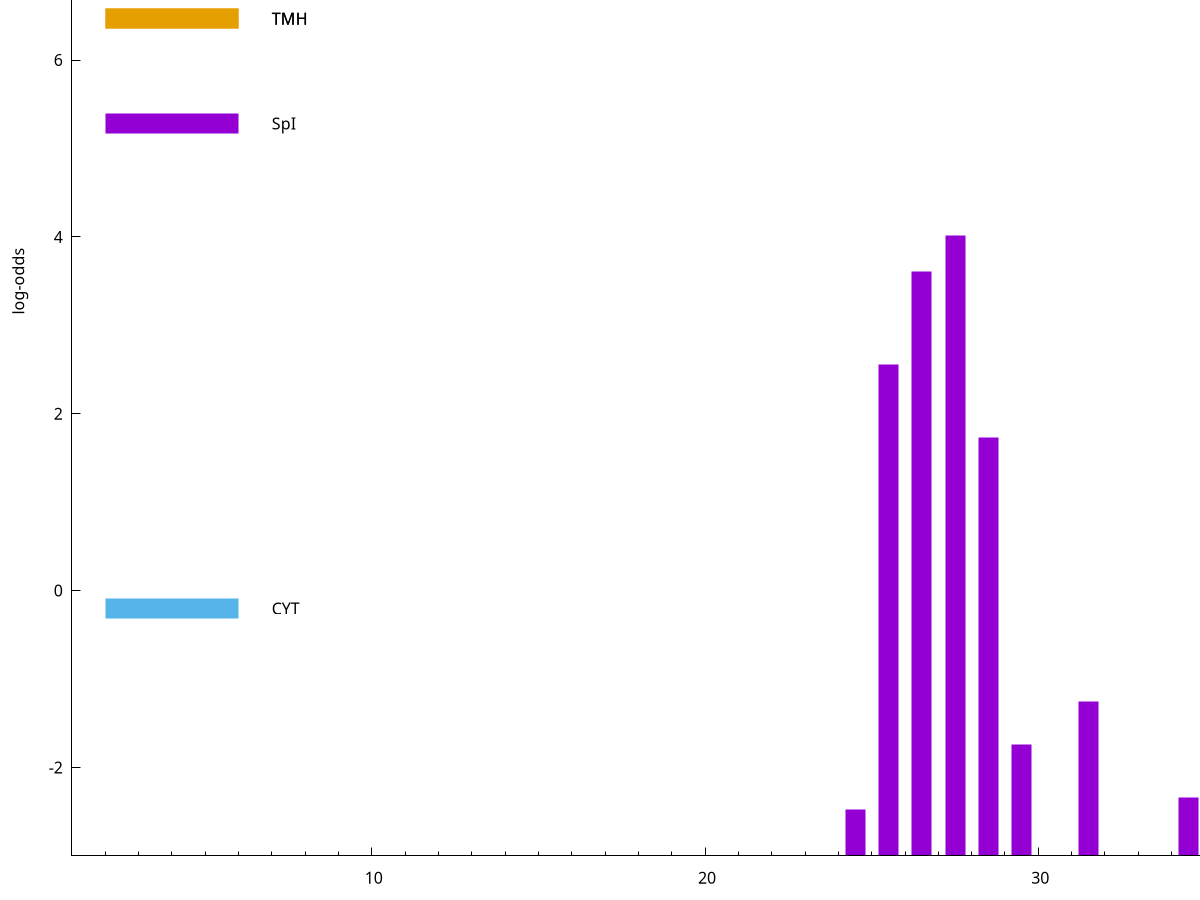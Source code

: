 set title "LipoP predictions for SRR5666568.gff"
set size 2., 1.4
set xrange [1:70] 
set mxtics 10
set yrange [-3:10]
set y2range [0:13]
set ylabel "log-odds"
set term postscript eps color solid "Helvetica" 30
set output "SRR5666568.gff620.eps"
set arrow from 2,6.46727 to 6,6.46727 nohead lt 4 lw 20
set label "TMH" at 7,6.46727
set arrow from 2,5.28327 to 6,5.28327 nohead lt 1 lw 20
set label "SpI" at 7,5.28327
set arrow from 2,-0.200913 to 6,-0.200913 nohead lt 3 lw 20
set label "CYT" at 7,-0.200913
set arrow from 2,6.46727 to 6,6.46727 nohead lt 4 lw 20
set label "TMH" at 7,6.46727
# NOTE: The scores below are the log-odds scores with the threshold
# NOTE: subtracted (a hack to make gnuplot make the histogram all
# NOTE: look nice).
plot "-" axes x1y2 title "" with impulses lt 1 lw 20
27.500000 7.016970
26.500000 6.608640
25.500000 5.556250
28.500000 4.728820
31.500000 1.749120
29.500000 1.261620
34.500000 0.658200
24.500000 0.524470
e
exit
